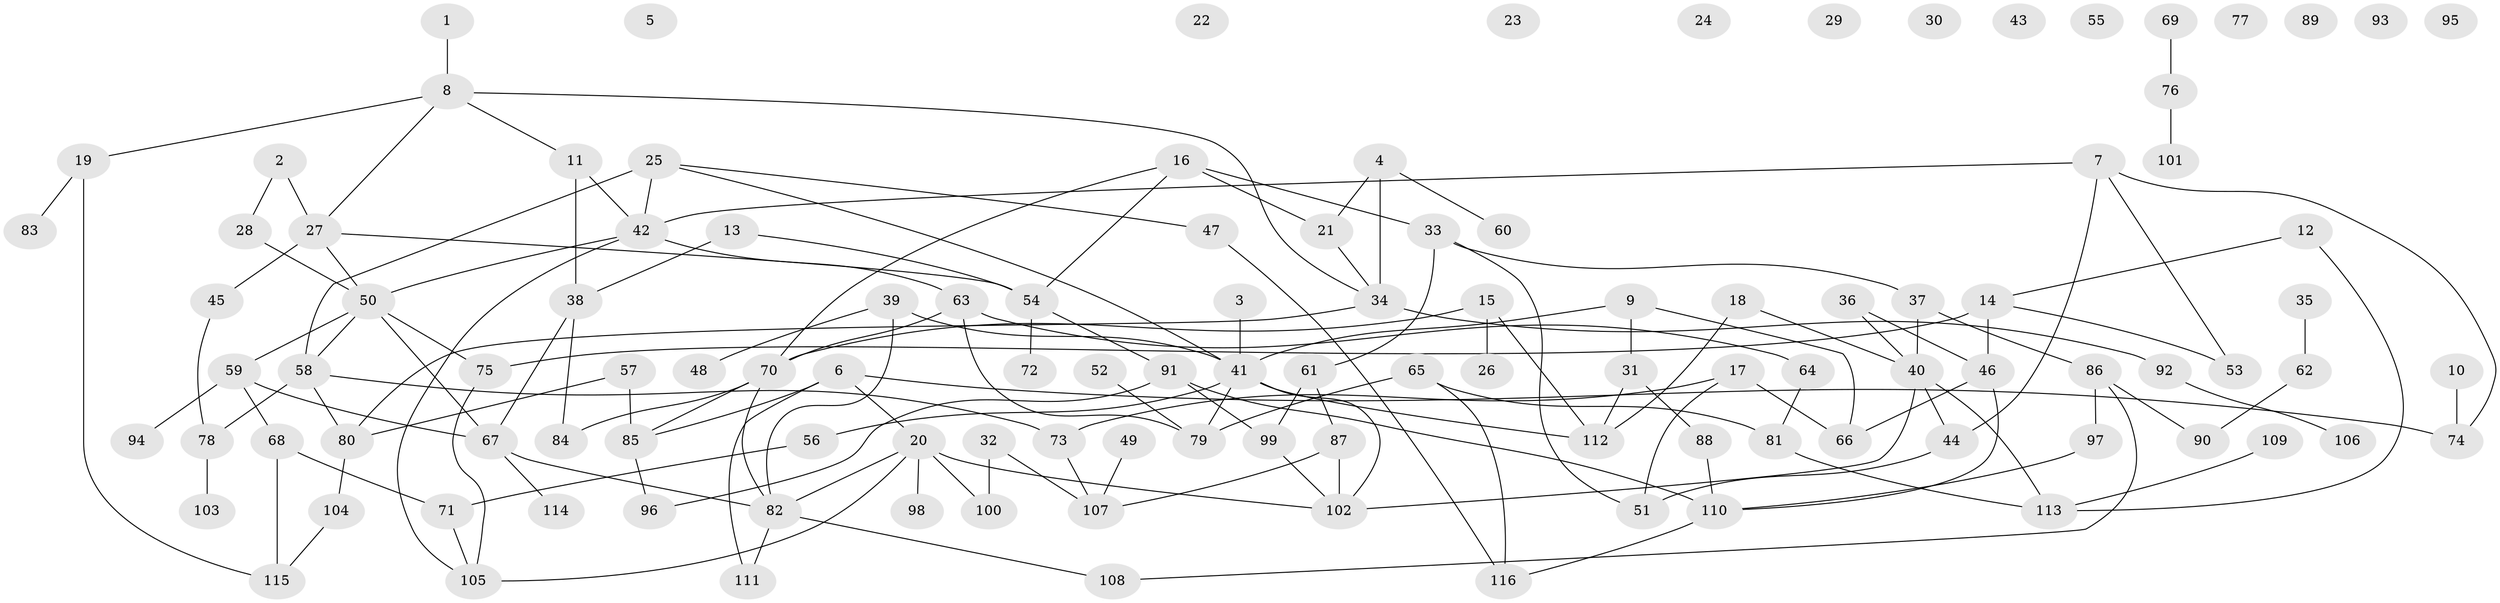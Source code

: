 // coarse degree distribution, {4: 0.17543859649122806, 6: 0.14035087719298245, 5: 0.08771929824561403, 2: 0.21052631578947367, 8: 0.05263157894736842, 7: 0.017543859649122806, 3: 0.19298245614035087, 1: 0.12280701754385964}
// Generated by graph-tools (version 1.1) at 2025/48/03/04/25 22:48:11]
// undirected, 116 vertices, 154 edges
graph export_dot {
  node [color=gray90,style=filled];
  1;
  2;
  3;
  4;
  5;
  6;
  7;
  8;
  9;
  10;
  11;
  12;
  13;
  14;
  15;
  16;
  17;
  18;
  19;
  20;
  21;
  22;
  23;
  24;
  25;
  26;
  27;
  28;
  29;
  30;
  31;
  32;
  33;
  34;
  35;
  36;
  37;
  38;
  39;
  40;
  41;
  42;
  43;
  44;
  45;
  46;
  47;
  48;
  49;
  50;
  51;
  52;
  53;
  54;
  55;
  56;
  57;
  58;
  59;
  60;
  61;
  62;
  63;
  64;
  65;
  66;
  67;
  68;
  69;
  70;
  71;
  72;
  73;
  74;
  75;
  76;
  77;
  78;
  79;
  80;
  81;
  82;
  83;
  84;
  85;
  86;
  87;
  88;
  89;
  90;
  91;
  92;
  93;
  94;
  95;
  96;
  97;
  98;
  99;
  100;
  101;
  102;
  103;
  104;
  105;
  106;
  107;
  108;
  109;
  110;
  111;
  112;
  113;
  114;
  115;
  116;
  1 -- 8;
  2 -- 27;
  2 -- 28;
  3 -- 41;
  4 -- 21;
  4 -- 34;
  4 -- 60;
  6 -- 20;
  6 -- 74;
  6 -- 85;
  6 -- 111;
  7 -- 42;
  7 -- 44;
  7 -- 53;
  7 -- 74;
  8 -- 11;
  8 -- 19;
  8 -- 27;
  8 -- 34;
  9 -- 31;
  9 -- 41;
  9 -- 66;
  10 -- 74;
  11 -- 38;
  11 -- 42;
  12 -- 14;
  12 -- 113;
  13 -- 38;
  13 -- 54;
  14 -- 46;
  14 -- 53;
  14 -- 75;
  15 -- 26;
  15 -- 70;
  15 -- 112;
  16 -- 21;
  16 -- 33;
  16 -- 54;
  16 -- 70;
  17 -- 51;
  17 -- 66;
  17 -- 73;
  18 -- 40;
  18 -- 112;
  19 -- 83;
  19 -- 115;
  20 -- 82;
  20 -- 98;
  20 -- 100;
  20 -- 102;
  20 -- 105;
  21 -- 34;
  25 -- 41;
  25 -- 42;
  25 -- 47;
  25 -- 58;
  27 -- 45;
  27 -- 50;
  27 -- 54;
  28 -- 50;
  31 -- 88;
  31 -- 112;
  32 -- 100;
  32 -- 107;
  33 -- 37;
  33 -- 51;
  33 -- 61;
  34 -- 80;
  34 -- 92;
  35 -- 62;
  36 -- 40;
  36 -- 46;
  37 -- 40;
  37 -- 86;
  38 -- 67;
  38 -- 84;
  39 -- 41;
  39 -- 48;
  39 -- 82;
  40 -- 44;
  40 -- 102;
  40 -- 113;
  41 -- 56;
  41 -- 79;
  41 -- 102;
  41 -- 112;
  42 -- 50;
  42 -- 63;
  42 -- 105;
  44 -- 51;
  45 -- 78;
  46 -- 66;
  46 -- 110;
  47 -- 116;
  49 -- 107;
  50 -- 58;
  50 -- 59;
  50 -- 67;
  50 -- 75;
  52 -- 79;
  54 -- 72;
  54 -- 91;
  56 -- 71;
  57 -- 80;
  57 -- 85;
  58 -- 73;
  58 -- 78;
  58 -- 80;
  59 -- 67;
  59 -- 68;
  59 -- 94;
  61 -- 87;
  61 -- 99;
  62 -- 90;
  63 -- 64;
  63 -- 70;
  63 -- 79;
  64 -- 81;
  65 -- 79;
  65 -- 81;
  65 -- 116;
  67 -- 82;
  67 -- 114;
  68 -- 71;
  68 -- 115;
  69 -- 76;
  70 -- 82;
  70 -- 84;
  70 -- 85;
  71 -- 105;
  73 -- 107;
  75 -- 105;
  76 -- 101;
  78 -- 103;
  80 -- 104;
  81 -- 113;
  82 -- 108;
  82 -- 111;
  85 -- 96;
  86 -- 90;
  86 -- 97;
  86 -- 108;
  87 -- 102;
  87 -- 107;
  88 -- 110;
  91 -- 96;
  91 -- 99;
  91 -- 110;
  92 -- 106;
  97 -- 110;
  99 -- 102;
  104 -- 115;
  109 -- 113;
  110 -- 116;
}
